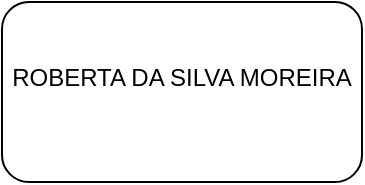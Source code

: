<mxfile version="24.6.5" type="github">
  <diagram name="Página-1" id="_JozszdOQ5H9nEkMJRZu">
    <mxGraphModel dx="872" dy="481" grid="1" gridSize="10" guides="1" tooltips="1" connect="1" arrows="1" fold="1" page="1" pageScale="1" pageWidth="827" pageHeight="1169" math="0" shadow="0">
      <root>
        <mxCell id="0" />
        <mxCell id="1" parent="0" />
        <mxCell id="QfOIu-FKV3c28wFlhBkD-2" value="ROBERTA DA SILVA MOREIRA&lt;div&gt;&amp;nbsp;&lt;/div&gt;" style="rounded=1;whiteSpace=wrap;html=1;" parent="1" vertex="1">
          <mxGeometry x="160" y="90" width="180" height="90" as="geometry" />
        </mxCell>
      </root>
    </mxGraphModel>
  </diagram>
</mxfile>
